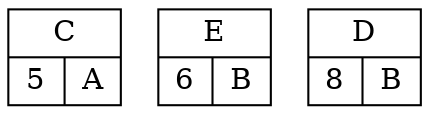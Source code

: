 digraph {
	node [shape=record];
	structC [label="{C|{5|A}}}"];
	structE [label="{E|{6|B}}"];
	structD [label="{D|{8|B}}"];
}